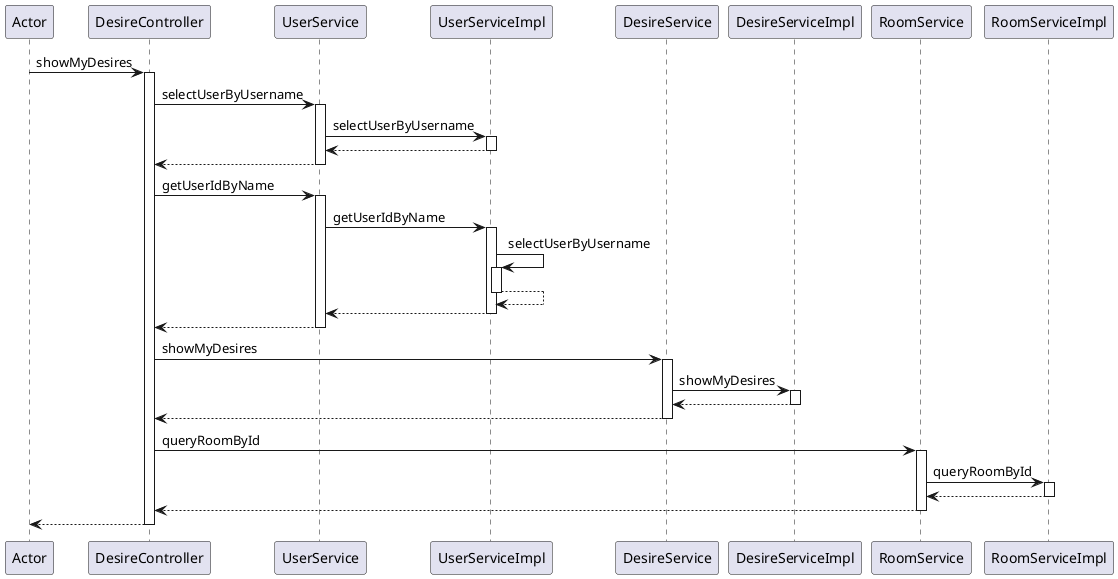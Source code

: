 @startuml
participant Actor
Actor -> DesireController : showMyDesires
activate DesireController
DesireController -> UserService : selectUserByUsername
activate UserService
UserService -> UserServiceImpl : selectUserByUsername
activate UserServiceImpl
UserServiceImpl --> UserService
deactivate UserServiceImpl
UserService --> DesireController
deactivate UserService
DesireController -> UserService : getUserIdByName
activate UserService
UserService -> UserServiceImpl : getUserIdByName
activate UserServiceImpl
UserServiceImpl -> UserServiceImpl : selectUserByUsername
activate UserServiceImpl
UserServiceImpl --> UserServiceImpl
deactivate UserServiceImpl
UserServiceImpl --> UserService
deactivate UserServiceImpl
UserService --> DesireController
deactivate UserService
DesireController -> DesireService : showMyDesires
activate DesireService
DesireService -> DesireServiceImpl : showMyDesires
activate DesireServiceImpl
DesireServiceImpl --> DesireService
deactivate DesireServiceImpl
DesireService --> DesireController
deactivate DesireService
DesireController -> RoomService : queryRoomById
activate RoomService
RoomService -> RoomServiceImpl : queryRoomById
activate RoomServiceImpl
RoomServiceImpl --> RoomService
deactivate RoomServiceImpl
RoomService --> DesireController
deactivate RoomService
return
@enduml